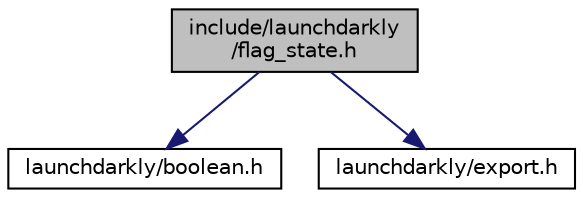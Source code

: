 digraph "include/launchdarkly/flag_state.h"
{
 // LATEX_PDF_SIZE
  edge [fontname="Helvetica",fontsize="10",labelfontname="Helvetica",labelfontsize="10"];
  node [fontname="Helvetica",fontsize="10",shape=record];
  Node1 [label="include/launchdarkly\l/flag_state.h",height=0.2,width=0.4,color="black", fillcolor="grey75", style="filled", fontcolor="black",tooltip="Public API associated with LDAllFlagsState."];
  Node1 -> Node2 [color="midnightblue",fontsize="10",style="solid",fontname="Helvetica"];
  Node2 [label="launchdarkly/boolean.h",height=0.2,width=0.4,color="black", fillcolor="white", style="filled",URL="$boolean_8h.html",tooltip="A custom c89 boolean type."];
  Node1 -> Node3 [color="midnightblue",fontsize="10",style="solid",fontname="Helvetica"];
  Node3 [label="launchdarkly/export.h",height=0.2,width=0.4,color="black", fillcolor="white", style="filled",URL="$export_8h.html",tooltip="Public. Configuration of exported symbols."];
}
